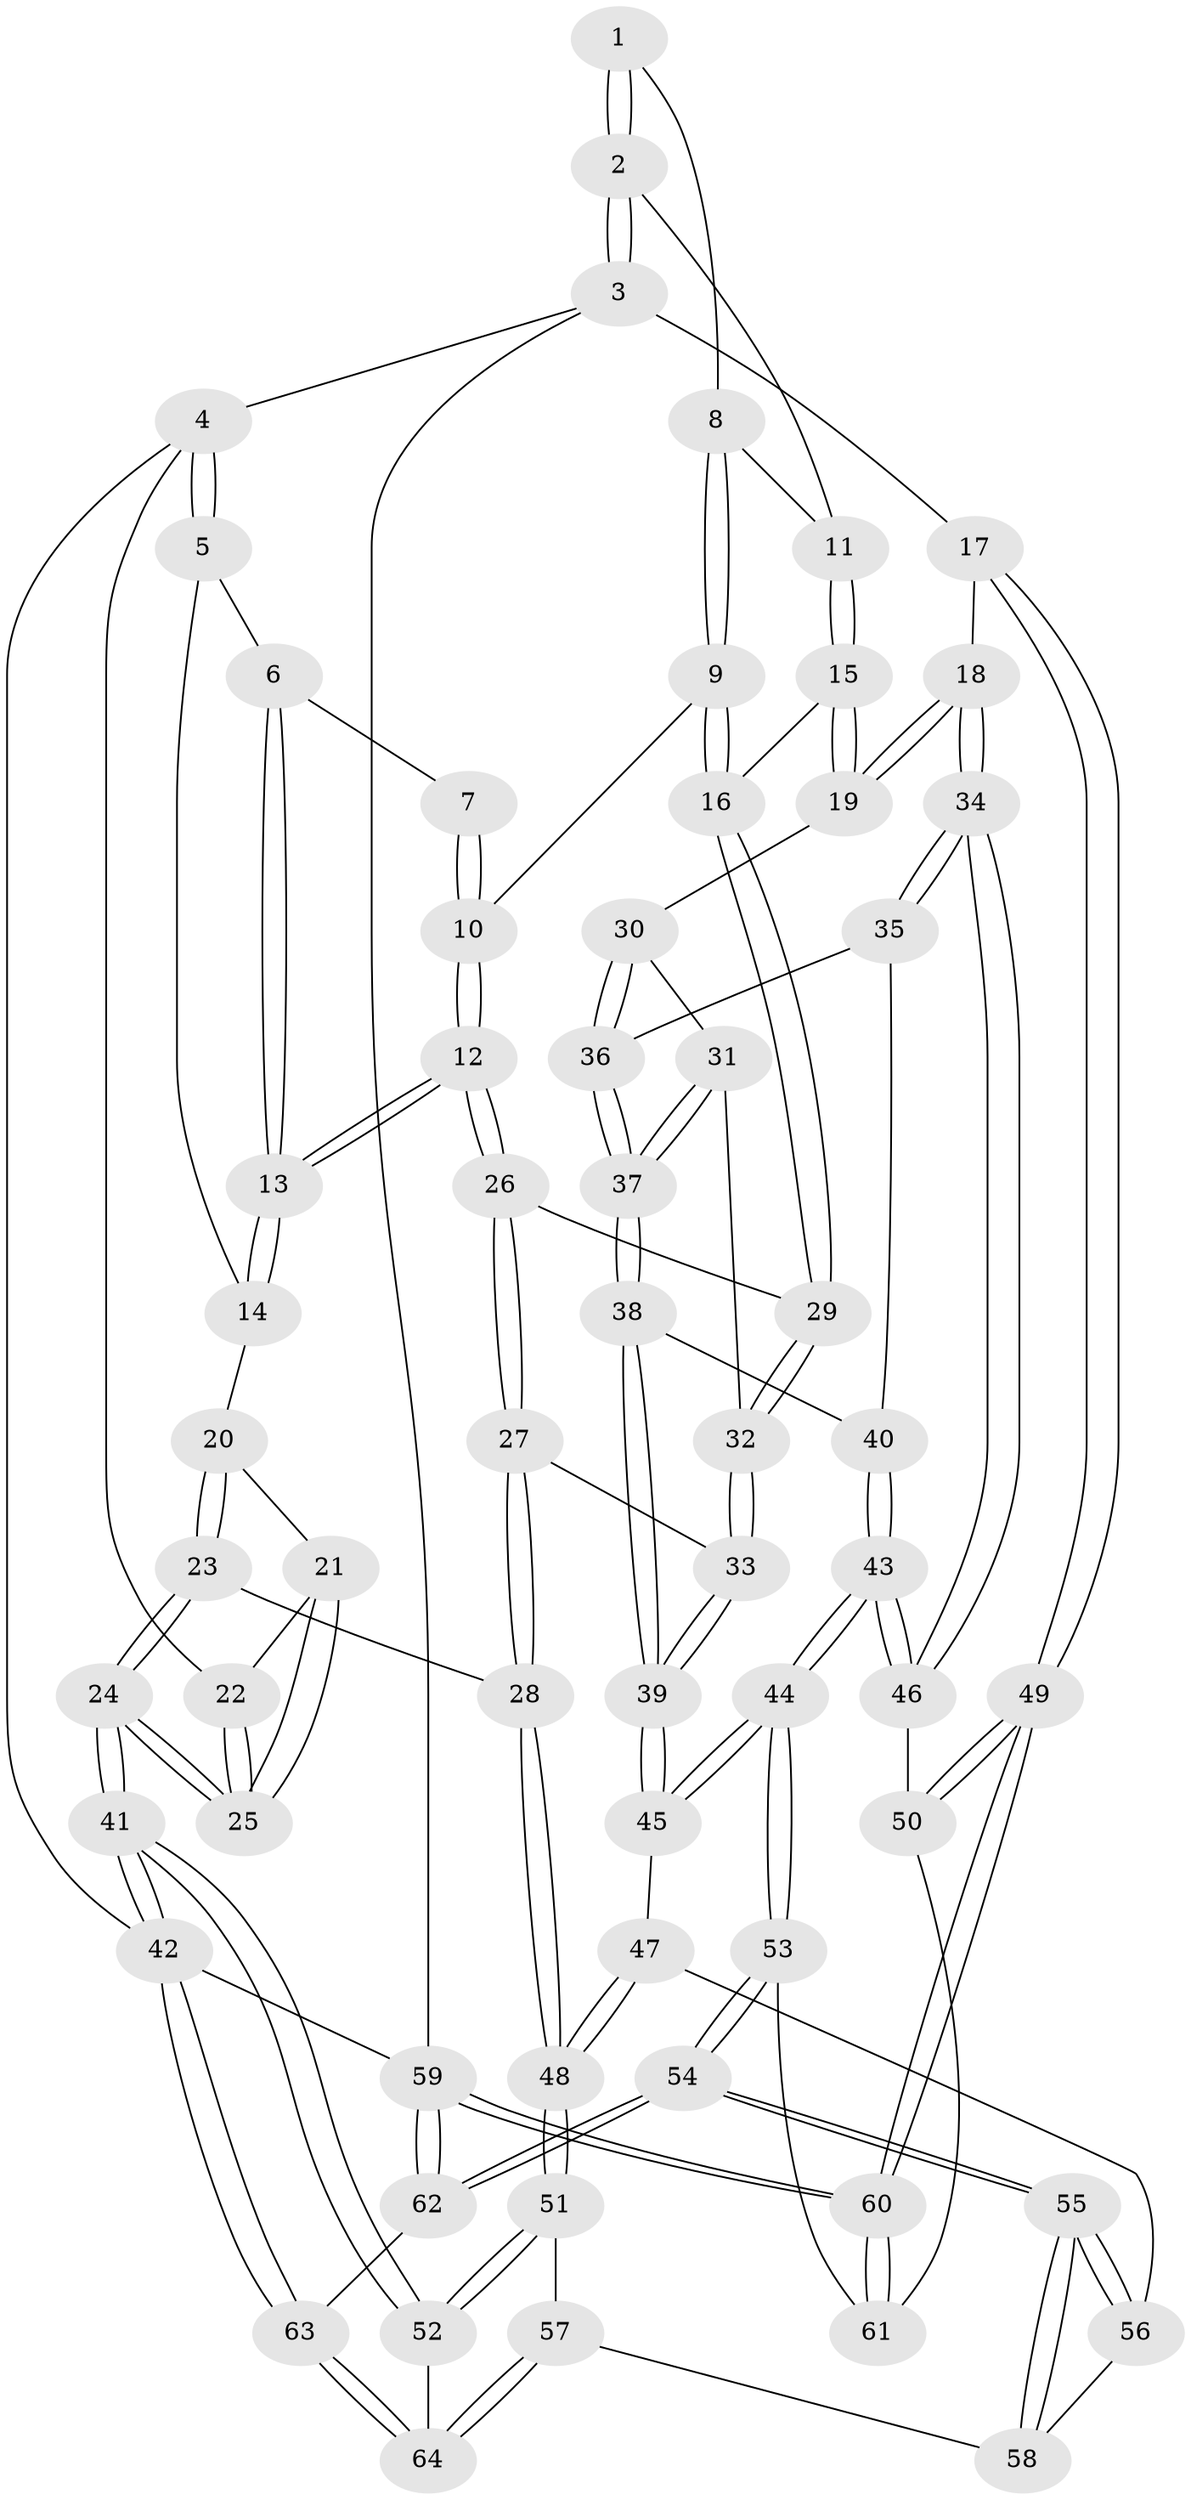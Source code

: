 // Generated by graph-tools (version 1.1) at 2025/16/03/09/25 04:16:46]
// undirected, 64 vertices, 157 edges
graph export_dot {
graph [start="1"]
  node [color=gray90,style=filled];
  1 [pos="+0.4337141077450349+0"];
  2 [pos="+0.8708904829851558+0"];
  3 [pos="+1+0"];
  4 [pos="+0+0"];
  5 [pos="+0+0"];
  6 [pos="+0+0"];
  7 [pos="+0.16447507547579168+0"];
  8 [pos="+0.44006521115456254+0.07524096497168255"];
  9 [pos="+0.4129005420722932+0.20555644167140436"];
  10 [pos="+0.3356849466822193+0.22255116829392016"];
  11 [pos="+0.6995044244862637+0.11804819965456938"];
  12 [pos="+0.30749600560166573+0.252037064013327"];
  13 [pos="+0.2765066744304272+0.24932915572070954"];
  14 [pos="+0.13668164242998823+0.2434861375127196"];
  15 [pos="+0.6499798736636642+0.25318632224554605"];
  16 [pos="+0.569716062562718+0.26362678509113013"];
  17 [pos="+0.9957258210747765+0.45607859256135774"];
  18 [pos="+0.8308059226201306+0.44065327486769207"];
  19 [pos="+0.7359318966396697+0.3799294206515942"];
  20 [pos="+0.13596912334646336+0.2446383312719198"];
  21 [pos="+0.057966947328962765+0.264399021754299"];
  22 [pos="+0+0.14207704609746033"];
  23 [pos="+0.055097815463138314+0.5461934956436524"];
  24 [pos="+0+0.5646022716442392"];
  25 [pos="+0+0.423465704374396"];
  26 [pos="+0.30603836662316214+0.4208736334098772"];
  27 [pos="+0.2305695590024866+0.5237461393546994"];
  28 [pos="+0.11893606268888816+0.5606504285432581"];
  29 [pos="+0.4619033471456686+0.4288442672878839"];
  30 [pos="+0.5967467671107528+0.4929198991789326"];
  31 [pos="+0.5104727103168091+0.5069062249035081"];
  32 [pos="+0.5013775678438334+0.5015433458717883"];
  33 [pos="+0.3602962490798721+0.5997594093342481"];
  34 [pos="+0.7127054518425543+0.6266099528140404"];
  35 [pos="+0.6245671136556983+0.585416859336204"];
  36 [pos="+0.6141748813220708+0.5665340507248198"];
  37 [pos="+0.5226528042683861+0.5872676401443869"];
  38 [pos="+0.5218326428045019+0.6135556675188589"];
  39 [pos="+0.40556556759278356+0.6650940759803122"];
  40 [pos="+0.5519401509966658+0.6371541404373751"];
  41 [pos="+0+1"];
  42 [pos="+0+1"];
  43 [pos="+0.5993782965592526+0.7360481241079577"];
  44 [pos="+0.5675824943288882+0.816991861056299"];
  45 [pos="+0.40644620983573976+0.6769972781516805"];
  46 [pos="+0.7096019130774015+0.652776727377704"];
  47 [pos="+0.36863133280756005+0.7275302412310549"];
  48 [pos="+0.2012009084756553+0.7461460583029481"];
  49 [pos="+1+0.7564883776556334"];
  50 [pos="+0.795880715580172+0.7405413250923787"];
  51 [pos="+0.203514225698568+0.7921171917653775"];
  52 [pos="+0.13698080931822873+0.8693949941938846"];
  53 [pos="+0.5701641196259266+0.8498018492405972"];
  54 [pos="+0.5047148287014043+0.9943929012938483"];
  55 [pos="+0.4306262868167418+0.9045203431503106"];
  56 [pos="+0.3682842073128965+0.7539372000364666"];
  57 [pos="+0.23897870790676268+0.8173795006659319"];
  58 [pos="+0.3020962534600081+0.8224652356754811"];
  59 [pos="+1+1"];
  60 [pos="+1+1"];
  61 [pos="+0.7212668800732742+0.8340798367043236"];
  62 [pos="+0.4912158113919924+1"];
  63 [pos="+0.3760707079408099+1"];
  64 [pos="+0.3538864552728835+1"];
  1 -- 2;
  1 -- 2;
  1 -- 8;
  2 -- 3;
  2 -- 3;
  2 -- 11;
  3 -- 4;
  3 -- 17;
  3 -- 59;
  4 -- 5;
  4 -- 5;
  4 -- 22;
  4 -- 42;
  5 -- 6;
  5 -- 14;
  6 -- 7;
  6 -- 13;
  6 -- 13;
  7 -- 10;
  7 -- 10;
  8 -- 9;
  8 -- 9;
  8 -- 11;
  9 -- 10;
  9 -- 16;
  9 -- 16;
  10 -- 12;
  10 -- 12;
  11 -- 15;
  11 -- 15;
  12 -- 13;
  12 -- 13;
  12 -- 26;
  12 -- 26;
  13 -- 14;
  13 -- 14;
  14 -- 20;
  15 -- 16;
  15 -- 19;
  15 -- 19;
  16 -- 29;
  16 -- 29;
  17 -- 18;
  17 -- 49;
  17 -- 49;
  18 -- 19;
  18 -- 19;
  18 -- 34;
  18 -- 34;
  19 -- 30;
  20 -- 21;
  20 -- 23;
  20 -- 23;
  21 -- 22;
  21 -- 25;
  21 -- 25;
  22 -- 25;
  22 -- 25;
  23 -- 24;
  23 -- 24;
  23 -- 28;
  24 -- 25;
  24 -- 25;
  24 -- 41;
  24 -- 41;
  26 -- 27;
  26 -- 27;
  26 -- 29;
  27 -- 28;
  27 -- 28;
  27 -- 33;
  28 -- 48;
  28 -- 48;
  29 -- 32;
  29 -- 32;
  30 -- 31;
  30 -- 36;
  30 -- 36;
  31 -- 32;
  31 -- 37;
  31 -- 37;
  32 -- 33;
  32 -- 33;
  33 -- 39;
  33 -- 39;
  34 -- 35;
  34 -- 35;
  34 -- 46;
  34 -- 46;
  35 -- 36;
  35 -- 40;
  36 -- 37;
  36 -- 37;
  37 -- 38;
  37 -- 38;
  38 -- 39;
  38 -- 39;
  38 -- 40;
  39 -- 45;
  39 -- 45;
  40 -- 43;
  40 -- 43;
  41 -- 42;
  41 -- 42;
  41 -- 52;
  41 -- 52;
  42 -- 63;
  42 -- 63;
  42 -- 59;
  43 -- 44;
  43 -- 44;
  43 -- 46;
  43 -- 46;
  44 -- 45;
  44 -- 45;
  44 -- 53;
  44 -- 53;
  45 -- 47;
  46 -- 50;
  47 -- 48;
  47 -- 48;
  47 -- 56;
  48 -- 51;
  48 -- 51;
  49 -- 50;
  49 -- 50;
  49 -- 60;
  49 -- 60;
  50 -- 61;
  51 -- 52;
  51 -- 52;
  51 -- 57;
  52 -- 64;
  53 -- 54;
  53 -- 54;
  53 -- 61;
  54 -- 55;
  54 -- 55;
  54 -- 62;
  54 -- 62;
  55 -- 56;
  55 -- 56;
  55 -- 58;
  55 -- 58;
  56 -- 58;
  57 -- 58;
  57 -- 64;
  57 -- 64;
  59 -- 60;
  59 -- 60;
  59 -- 62;
  59 -- 62;
  60 -- 61;
  60 -- 61;
  62 -- 63;
  63 -- 64;
  63 -- 64;
}
